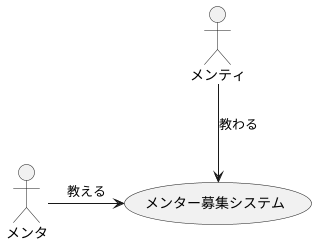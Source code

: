 ' システム関連図
@startuml system
actor :メンタ: as Menta
actor :メンティ: as Mentee

Menta -> (メンター募集システム) : 教える

Mentee -down-> (メンター募集システム) : 教わる

@enduml